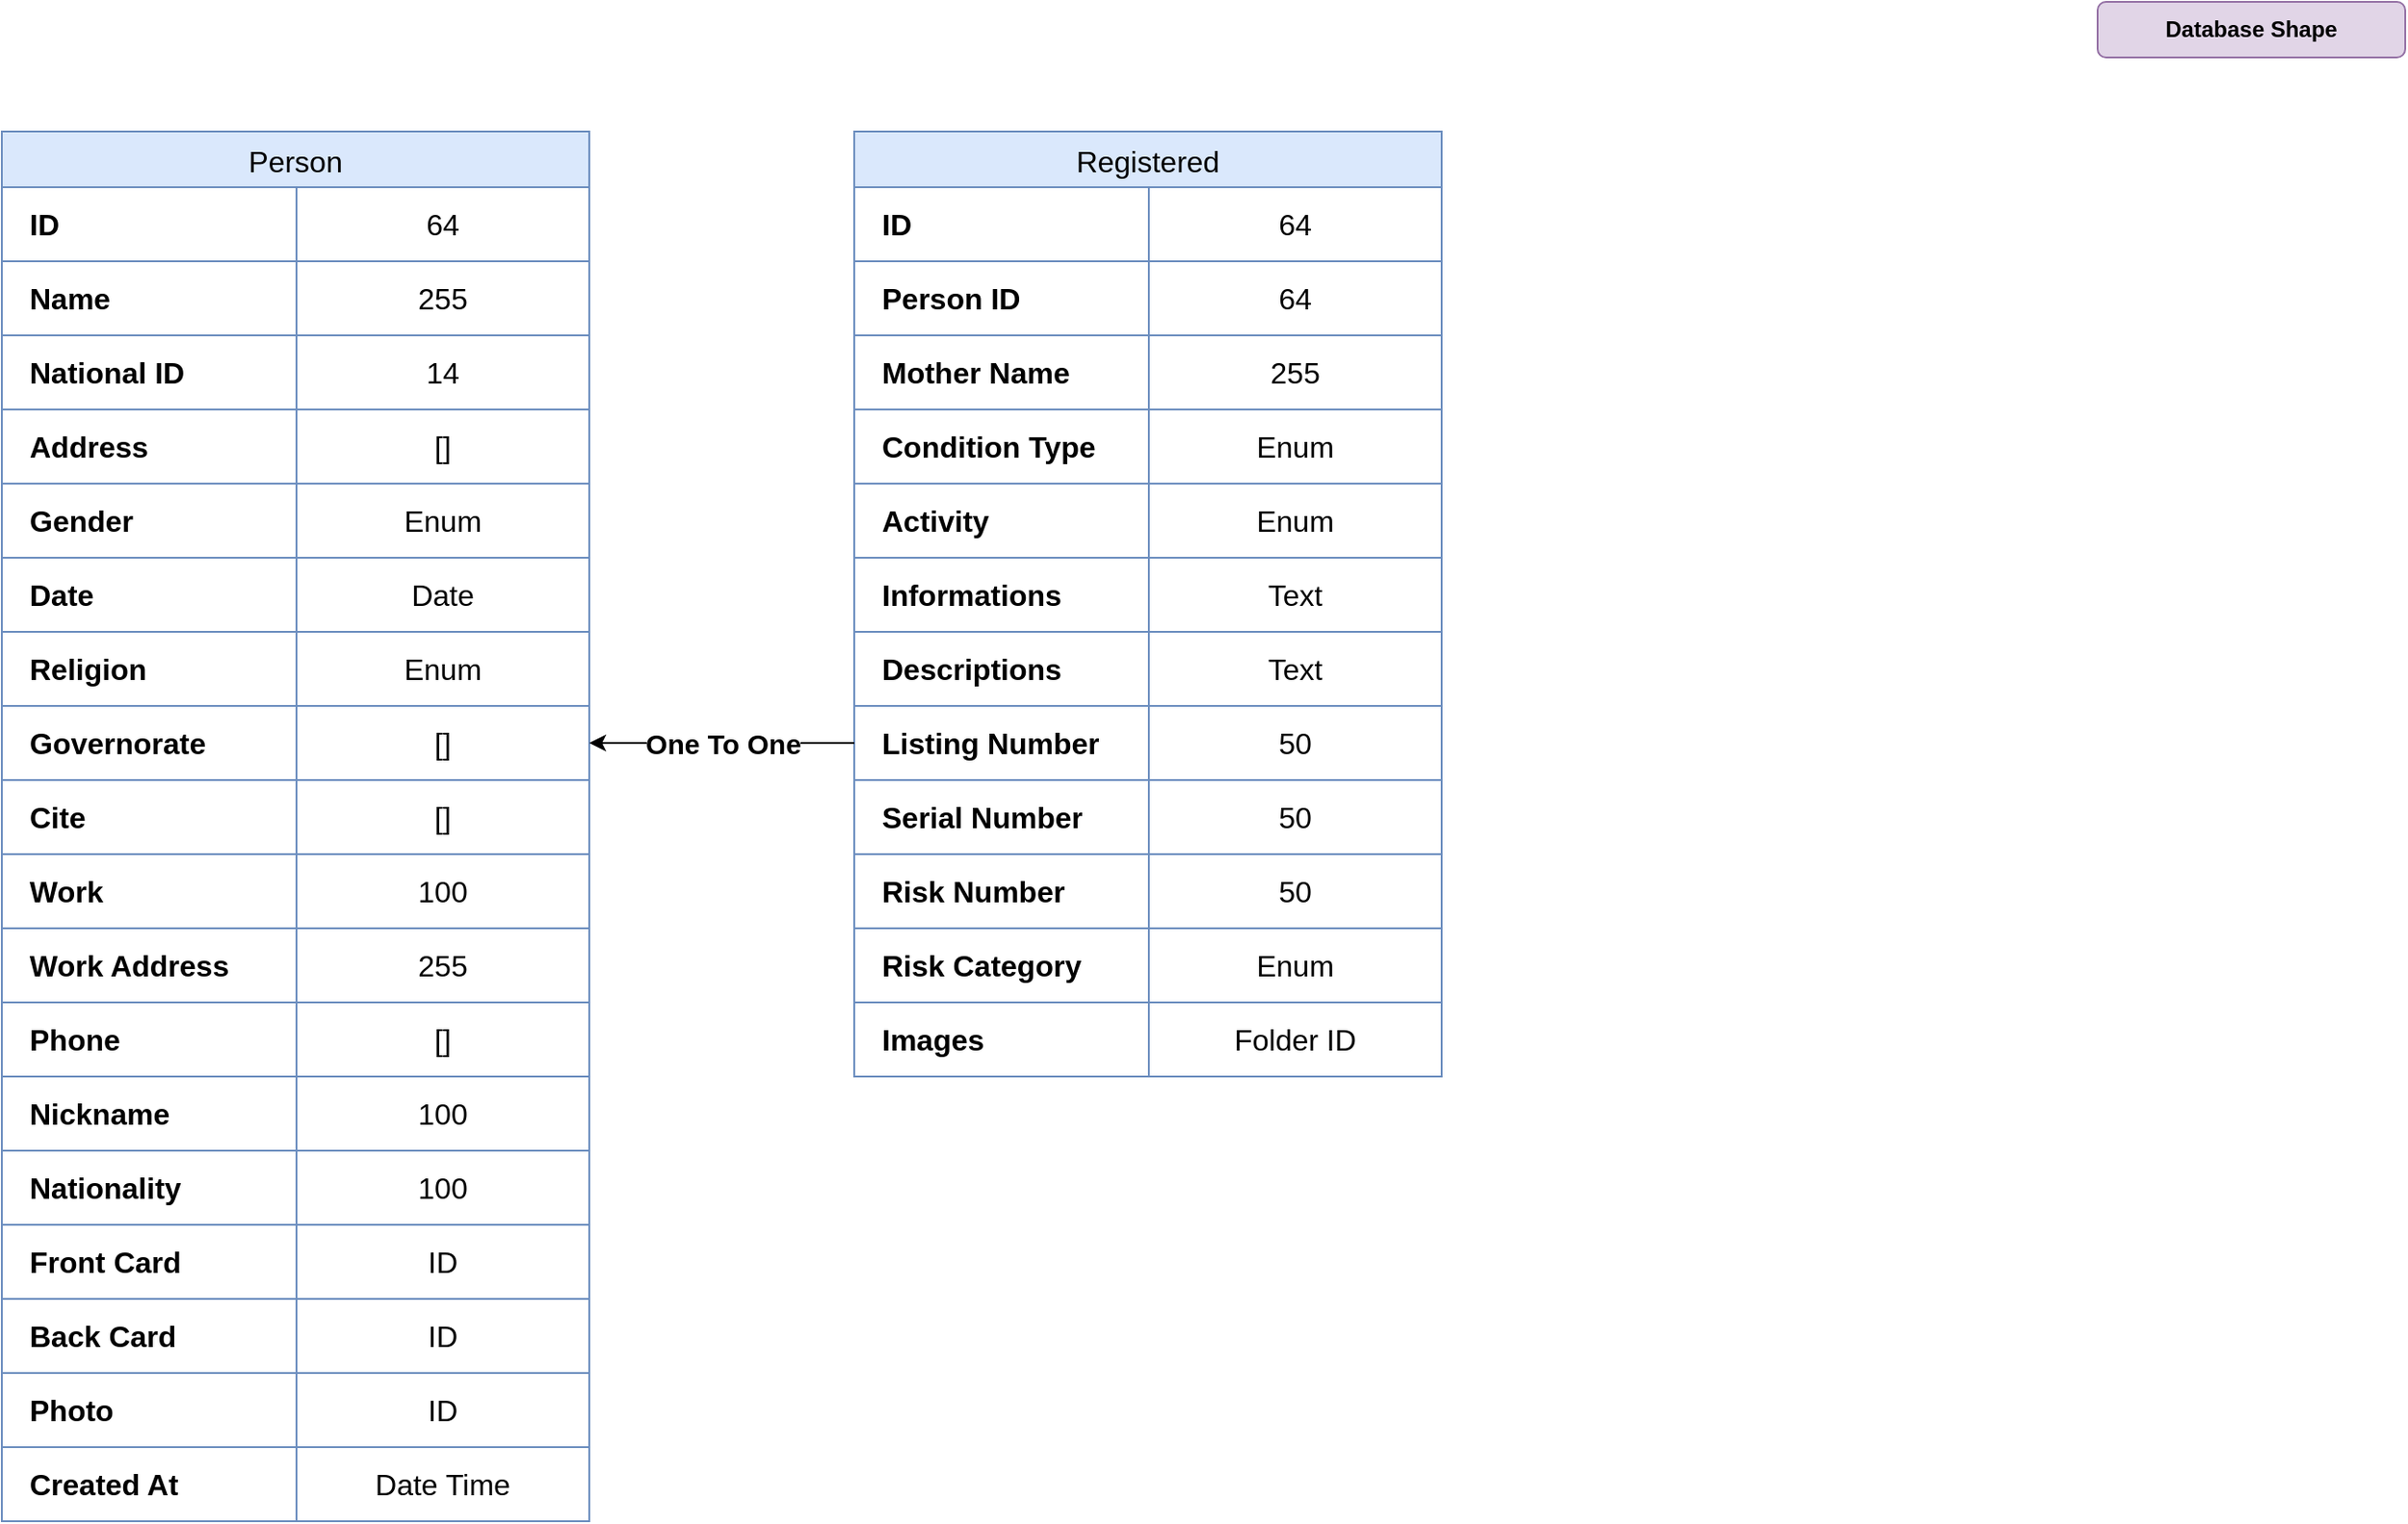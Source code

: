 <mxfile version="26.0.4">
  <diagram name="Page-1" id="yuwX3BlBr9uTxbegYdtH">
    <mxGraphModel dx="3434" dy="1404" grid="1" gridSize="10" guides="1" tooltips="1" connect="1" arrows="1" fold="1" page="1" pageScale="1" pageWidth="827" pageHeight="1169" math="0" shadow="0">
      <root>
        <mxCell id="0" />
        <mxCell id="1" parent="0" />
        <mxCell id="zOw8amXD0q2Xxl5ATmKY-83" value="Database Shape" style="rounded=1;whiteSpace=wrap;html=1;fillColor=#e1d5e7;strokeColor=#9673a6;fontStyle=1" vertex="1" parent="1">
          <mxGeometry x="331" y="10" width="166" height="30" as="geometry" />
        </mxCell>
        <mxCell id="zOw8amXD0q2Xxl5ATmKY-234" value="Person" style="shape=table;startSize=30;container=1;collapsible=0;childLayout=tableLayout;strokeColor=#6c8ebf;fontSize=16;fillColor=#dae8fc;" vertex="1" parent="1">
          <mxGeometry x="-800" y="80" width="317" height="750" as="geometry" />
        </mxCell>
        <mxCell id="zOw8amXD0q2Xxl5ATmKY-235" value="" style="shape=tableRow;horizontal=0;startSize=0;swimlaneHead=0;swimlaneBody=0;strokeColor=inherit;top=0;left=0;bottom=0;right=0;collapsible=0;dropTarget=0;fillColor=none;points=[[0,0.5],[1,0.5]];portConstraint=eastwest;fontSize=16;shadow=0;" vertex="1" parent="zOw8amXD0q2Xxl5ATmKY-234">
          <mxGeometry y="30" width="317" height="40" as="geometry" />
        </mxCell>
        <mxCell id="zOw8amXD0q2Xxl5ATmKY-236" value="&lt;span style=&quot;&quot;&gt;&lt;span&gt;ID&lt;/span&gt;&lt;/span&gt;" style="shape=partialRectangle;html=1;connectable=0;strokeColor=inherit;overflow=hidden;fillColor=none;top=0;left=0;bottom=0;right=0;pointerEvents=1;fontSize=16;shadow=0;fontStyle=1;fontColor=light-dark(#000000,#CCCCFF);align=left;verticalAlign=middle;labelBackgroundColor=none;labelBorderColor=none;textShadow=0;whiteSpace=wrap;spacingTop=0;spacing=2;spacingLeft=13;" vertex="1" parent="zOw8amXD0q2Xxl5ATmKY-235">
          <mxGeometry width="159" height="40" as="geometry">
            <mxRectangle width="159" height="40" as="alternateBounds" />
          </mxGeometry>
        </mxCell>
        <mxCell id="zOw8amXD0q2Xxl5ATmKY-237" value="64" style="shape=partialRectangle;html=1;whiteSpace=wrap;connectable=0;strokeColor=inherit;overflow=hidden;fillColor=none;top=0;left=0;bottom=0;right=0;pointerEvents=1;fontSize=16;shadow=0;" vertex="1" parent="zOw8amXD0q2Xxl5ATmKY-235">
          <mxGeometry x="159" width="158" height="40" as="geometry">
            <mxRectangle width="158" height="40" as="alternateBounds" />
          </mxGeometry>
        </mxCell>
        <mxCell id="zOw8amXD0q2Xxl5ATmKY-239" value="" style="shape=tableRow;horizontal=0;startSize=0;swimlaneHead=0;swimlaneBody=0;strokeColor=inherit;top=0;left=0;bottom=0;right=0;collapsible=0;dropTarget=0;fillColor=none;points=[[0,0.5],[1,0.5]];portConstraint=eastwest;fontSize=16;shadow=0;" vertex="1" parent="zOw8amXD0q2Xxl5ATmKY-234">
          <mxGeometry y="70" width="317" height="40" as="geometry" />
        </mxCell>
        <mxCell id="zOw8amXD0q2Xxl5ATmKY-240" value="Name" style="shape=partialRectangle;html=1;connectable=0;strokeColor=inherit;overflow=hidden;fillColor=none;top=0;left=0;bottom=0;right=0;pointerEvents=1;fontSize=16;shadow=0;fontStyle=1;fontColor=light-dark(#000000,#CCCCFF);align=left;verticalAlign=middle;labelBackgroundColor=none;labelBorderColor=none;textShadow=0;whiteSpace=wrap;spacingTop=0;spacing=2;spacingLeft=13;" vertex="1" parent="zOw8amXD0q2Xxl5ATmKY-239">
          <mxGeometry width="159" height="40" as="geometry">
            <mxRectangle width="159" height="40" as="alternateBounds" />
          </mxGeometry>
        </mxCell>
        <mxCell id="zOw8amXD0q2Xxl5ATmKY-241" value="255" style="shape=partialRectangle;html=1;whiteSpace=wrap;connectable=0;strokeColor=inherit;overflow=hidden;fillColor=none;top=0;left=0;bottom=0;right=0;pointerEvents=1;fontSize=16;shadow=0;" vertex="1" parent="zOw8amXD0q2Xxl5ATmKY-239">
          <mxGeometry x="159" width="158" height="40" as="geometry">
            <mxRectangle width="158" height="40" as="alternateBounds" />
          </mxGeometry>
        </mxCell>
        <mxCell id="zOw8amXD0q2Xxl5ATmKY-243" value="" style="shape=tableRow;horizontal=0;startSize=0;swimlaneHead=0;swimlaneBody=0;strokeColor=inherit;top=0;left=0;bottom=0;right=0;collapsible=0;dropTarget=0;fillColor=none;points=[[0,0.5],[1,0.5]];portConstraint=eastwest;fontSize=16;shadow=0;" vertex="1" parent="zOw8amXD0q2Xxl5ATmKY-234">
          <mxGeometry y="110" width="317" height="40" as="geometry" />
        </mxCell>
        <mxCell id="zOw8amXD0q2Xxl5ATmKY-244" value="&lt;span style=&quot;&quot;&gt;National ID&lt;/span&gt;" style="shape=partialRectangle;html=1;connectable=0;strokeColor=inherit;overflow=hidden;fillColor=none;top=0;left=0;bottom=0;right=0;pointerEvents=1;fontSize=16;shadow=0;fontStyle=1;fontColor=light-dark(#000000,#CCCCFF);align=left;verticalAlign=middle;labelBackgroundColor=none;labelBorderColor=none;textShadow=0;whiteSpace=wrap;spacingTop=0;spacing=2;spacingLeft=13;" vertex="1" parent="zOw8amXD0q2Xxl5ATmKY-243">
          <mxGeometry width="159" height="40" as="geometry">
            <mxRectangle width="159" height="40" as="alternateBounds" />
          </mxGeometry>
        </mxCell>
        <mxCell id="zOw8amXD0q2Xxl5ATmKY-245" value="14" style="shape=partialRectangle;html=1;whiteSpace=wrap;connectable=0;strokeColor=inherit;overflow=hidden;fillColor=none;top=0;left=0;bottom=0;right=0;pointerEvents=1;fontSize=16;shadow=0;" vertex="1" parent="zOw8amXD0q2Xxl5ATmKY-243">
          <mxGeometry x="159" width="158" height="40" as="geometry">
            <mxRectangle width="158" height="40" as="alternateBounds" />
          </mxGeometry>
        </mxCell>
        <mxCell id="zOw8amXD0q2Xxl5ATmKY-251" style="shape=tableRow;horizontal=0;startSize=0;swimlaneHead=0;swimlaneBody=0;strokeColor=inherit;top=0;left=0;bottom=0;right=0;collapsible=0;dropTarget=0;fillColor=none;points=[[0,0.5],[1,0.5]];portConstraint=eastwest;fontSize=16;shadow=0;" vertex="1" parent="zOw8amXD0q2Xxl5ATmKY-234">
          <mxGeometry y="150" width="317" height="40" as="geometry" />
        </mxCell>
        <mxCell id="zOw8amXD0q2Xxl5ATmKY-252" value="Address" style="shape=partialRectangle;html=1;connectable=0;strokeColor=inherit;overflow=hidden;fillColor=none;top=0;left=0;bottom=0;right=0;pointerEvents=1;fontSize=16;shadow=0;fontStyle=1;fontColor=light-dark(#000000,#CCCCFF);align=left;verticalAlign=middle;labelBackgroundColor=none;labelBorderColor=none;textShadow=0;whiteSpace=wrap;spacingTop=0;spacing=2;spacingLeft=13;" vertex="1" parent="zOw8amXD0q2Xxl5ATmKY-251">
          <mxGeometry width="159" height="40" as="geometry">
            <mxRectangle width="159" height="40" as="alternateBounds" />
          </mxGeometry>
        </mxCell>
        <mxCell id="zOw8amXD0q2Xxl5ATmKY-253" value="[]" style="shape=partialRectangle;html=1;whiteSpace=wrap;connectable=0;strokeColor=inherit;overflow=hidden;fillColor=none;top=0;left=0;bottom=0;right=0;pointerEvents=1;fontSize=16;shadow=0;" vertex="1" parent="zOw8amXD0q2Xxl5ATmKY-251">
          <mxGeometry x="159" width="158" height="40" as="geometry">
            <mxRectangle width="158" height="40" as="alternateBounds" />
          </mxGeometry>
        </mxCell>
        <mxCell id="zOw8amXD0q2Xxl5ATmKY-254" style="shape=tableRow;horizontal=0;startSize=0;swimlaneHead=0;swimlaneBody=0;strokeColor=inherit;top=0;left=0;bottom=0;right=0;collapsible=0;dropTarget=0;fillColor=none;points=[[0,0.5],[1,0.5]];portConstraint=eastwest;fontSize=16;shadow=0;" vertex="1" parent="zOw8amXD0q2Xxl5ATmKY-234">
          <mxGeometry y="190" width="317" height="40" as="geometry" />
        </mxCell>
        <mxCell id="zOw8amXD0q2Xxl5ATmKY-255" value="&lt;span style=&quot;&quot;&gt;Gender&lt;/span&gt;" style="shape=partialRectangle;html=1;connectable=0;strokeColor=inherit;overflow=hidden;fillColor=none;top=0;left=0;bottom=0;right=0;pointerEvents=1;fontSize=16;shadow=0;fontStyle=1;fontColor=light-dark(#000000,#CCCCFF);align=left;verticalAlign=middle;labelBackgroundColor=none;labelBorderColor=none;textShadow=0;whiteSpace=wrap;spacingTop=0;spacing=2;spacingLeft=13;" vertex="1" parent="zOw8amXD0q2Xxl5ATmKY-254">
          <mxGeometry width="159" height="40" as="geometry">
            <mxRectangle width="159" height="40" as="alternateBounds" />
          </mxGeometry>
        </mxCell>
        <mxCell id="zOw8amXD0q2Xxl5ATmKY-256" value="Enum" style="shape=partialRectangle;html=1;whiteSpace=wrap;connectable=0;strokeColor=inherit;overflow=hidden;fillColor=none;top=0;left=0;bottom=0;right=0;pointerEvents=1;fontSize=16;shadow=0;" vertex="1" parent="zOw8amXD0q2Xxl5ATmKY-254">
          <mxGeometry x="159" width="158" height="40" as="geometry">
            <mxRectangle width="158" height="40" as="alternateBounds" />
          </mxGeometry>
        </mxCell>
        <mxCell id="zOw8amXD0q2Xxl5ATmKY-257" style="shape=tableRow;horizontal=0;startSize=0;swimlaneHead=0;swimlaneBody=0;strokeColor=inherit;top=0;left=0;bottom=0;right=0;collapsible=0;dropTarget=0;fillColor=none;points=[[0,0.5],[1,0.5]];portConstraint=eastwest;fontSize=16;shadow=0;" vertex="1" parent="zOw8amXD0q2Xxl5ATmKY-234">
          <mxGeometry y="230" width="317" height="40" as="geometry" />
        </mxCell>
        <mxCell id="zOw8amXD0q2Xxl5ATmKY-258" value="Date" style="shape=partialRectangle;html=1;connectable=0;strokeColor=inherit;overflow=hidden;fillColor=none;top=0;left=0;bottom=0;right=0;pointerEvents=1;fontSize=16;shadow=0;fontStyle=1;fontColor=light-dark(#000000,#CCCCFF);align=left;verticalAlign=middle;labelBackgroundColor=none;labelBorderColor=none;textShadow=0;whiteSpace=wrap;spacingTop=0;spacing=2;spacingLeft=13;" vertex="1" parent="zOw8amXD0q2Xxl5ATmKY-257">
          <mxGeometry width="159" height="40" as="geometry">
            <mxRectangle width="159" height="40" as="alternateBounds" />
          </mxGeometry>
        </mxCell>
        <mxCell id="zOw8amXD0q2Xxl5ATmKY-259" value="Date" style="shape=partialRectangle;html=1;whiteSpace=wrap;connectable=0;strokeColor=inherit;overflow=hidden;fillColor=none;top=0;left=0;bottom=0;right=0;pointerEvents=1;fontSize=16;shadow=0;" vertex="1" parent="zOw8amXD0q2Xxl5ATmKY-257">
          <mxGeometry x="159" width="158" height="40" as="geometry">
            <mxRectangle width="158" height="40" as="alternateBounds" />
          </mxGeometry>
        </mxCell>
        <mxCell id="zOw8amXD0q2Xxl5ATmKY-263" style="shape=tableRow;horizontal=0;startSize=0;swimlaneHead=0;swimlaneBody=0;strokeColor=inherit;top=0;left=0;bottom=0;right=0;collapsible=0;dropTarget=0;fillColor=none;points=[[0,0.5],[1,0.5]];portConstraint=eastwest;fontSize=16;shadow=0;" vertex="1" parent="zOw8amXD0q2Xxl5ATmKY-234">
          <mxGeometry y="270" width="317" height="40" as="geometry" />
        </mxCell>
        <mxCell id="zOw8amXD0q2Xxl5ATmKY-264" value="Religion" style="shape=partialRectangle;html=1;connectable=0;strokeColor=inherit;overflow=hidden;fillColor=none;top=0;left=0;bottom=0;right=0;pointerEvents=1;fontSize=16;shadow=0;fontStyle=1;fontColor=light-dark(#000000,#CCCCFF);align=left;verticalAlign=middle;labelBackgroundColor=none;labelBorderColor=none;textShadow=0;whiteSpace=wrap;spacingTop=0;spacing=2;spacingLeft=13;" vertex="1" parent="zOw8amXD0q2Xxl5ATmKY-263">
          <mxGeometry width="159" height="40" as="geometry">
            <mxRectangle width="159" height="40" as="alternateBounds" />
          </mxGeometry>
        </mxCell>
        <mxCell id="zOw8amXD0q2Xxl5ATmKY-265" value="Enum" style="shape=partialRectangle;html=1;whiteSpace=wrap;connectable=0;strokeColor=inherit;overflow=hidden;fillColor=none;top=0;left=0;bottom=0;right=0;pointerEvents=1;fontSize=16;shadow=0;" vertex="1" parent="zOw8amXD0q2Xxl5ATmKY-263">
          <mxGeometry x="159" width="158" height="40" as="geometry">
            <mxRectangle width="158" height="40" as="alternateBounds" />
          </mxGeometry>
        </mxCell>
        <mxCell id="zOw8amXD0q2Xxl5ATmKY-266" style="shape=tableRow;horizontal=0;startSize=0;swimlaneHead=0;swimlaneBody=0;strokeColor=inherit;top=0;left=0;bottom=0;right=0;collapsible=0;dropTarget=0;fillColor=none;points=[[0,0.5],[1,0.5]];portConstraint=eastwest;fontSize=16;shadow=0;" vertex="1" parent="zOw8amXD0q2Xxl5ATmKY-234">
          <mxGeometry y="310" width="317" height="40" as="geometry" />
        </mxCell>
        <mxCell id="zOw8amXD0q2Xxl5ATmKY-267" value="Governorate" style="shape=partialRectangle;html=1;connectable=0;strokeColor=inherit;overflow=hidden;fillColor=none;top=0;left=0;bottom=0;right=0;pointerEvents=1;fontSize=16;shadow=0;fontStyle=1;fontColor=light-dark(#000000,#CCCCFF);align=left;verticalAlign=middle;labelBackgroundColor=none;labelBorderColor=none;textShadow=0;whiteSpace=wrap;spacingTop=0;spacing=2;spacingLeft=13;" vertex="1" parent="zOw8amXD0q2Xxl5ATmKY-266">
          <mxGeometry width="159" height="40" as="geometry">
            <mxRectangle width="159" height="40" as="alternateBounds" />
          </mxGeometry>
        </mxCell>
        <mxCell id="zOw8amXD0q2Xxl5ATmKY-268" value="[]" style="shape=partialRectangle;html=1;whiteSpace=wrap;connectable=0;strokeColor=inherit;overflow=hidden;fillColor=none;top=0;left=0;bottom=0;right=0;pointerEvents=1;fontSize=16;shadow=0;" vertex="1" parent="zOw8amXD0q2Xxl5ATmKY-266">
          <mxGeometry x="159" width="158" height="40" as="geometry">
            <mxRectangle width="158" height="40" as="alternateBounds" />
          </mxGeometry>
        </mxCell>
        <mxCell id="zOw8amXD0q2Xxl5ATmKY-269" style="shape=tableRow;horizontal=0;startSize=0;swimlaneHead=0;swimlaneBody=0;strokeColor=inherit;top=0;left=0;bottom=0;right=0;collapsible=0;dropTarget=0;fillColor=none;points=[[0,0.5],[1,0.5]];portConstraint=eastwest;fontSize=16;shadow=0;" vertex="1" parent="zOw8amXD0q2Xxl5ATmKY-234">
          <mxGeometry y="350" width="317" height="40" as="geometry" />
        </mxCell>
        <mxCell id="zOw8amXD0q2Xxl5ATmKY-270" value="Cite" style="shape=partialRectangle;html=1;connectable=0;strokeColor=inherit;overflow=hidden;fillColor=none;top=0;left=0;bottom=0;right=0;pointerEvents=1;fontSize=16;shadow=0;fontStyle=1;fontColor=light-dark(#000000,#CCCCFF);align=left;verticalAlign=middle;labelBackgroundColor=none;labelBorderColor=none;textShadow=0;whiteSpace=wrap;spacingTop=0;spacing=2;spacingLeft=13;" vertex="1" parent="zOw8amXD0q2Xxl5ATmKY-269">
          <mxGeometry width="159" height="40" as="geometry">
            <mxRectangle width="159" height="40" as="alternateBounds" />
          </mxGeometry>
        </mxCell>
        <mxCell id="zOw8amXD0q2Xxl5ATmKY-271" value="[]" style="shape=partialRectangle;html=1;whiteSpace=wrap;connectable=0;strokeColor=inherit;overflow=hidden;fillColor=none;top=0;left=0;bottom=0;right=0;pointerEvents=1;fontSize=16;shadow=0;" vertex="1" parent="zOw8amXD0q2Xxl5ATmKY-269">
          <mxGeometry x="159" width="158" height="40" as="geometry">
            <mxRectangle width="158" height="40" as="alternateBounds" />
          </mxGeometry>
        </mxCell>
        <mxCell id="zOw8amXD0q2Xxl5ATmKY-272" style="shape=tableRow;horizontal=0;startSize=0;swimlaneHead=0;swimlaneBody=0;strokeColor=inherit;top=0;left=0;bottom=0;right=0;collapsible=0;dropTarget=0;fillColor=none;points=[[0,0.5],[1,0.5]];portConstraint=eastwest;fontSize=16;shadow=0;" vertex="1" parent="zOw8amXD0q2Xxl5ATmKY-234">
          <mxGeometry y="390" width="317" height="40" as="geometry" />
        </mxCell>
        <mxCell id="zOw8amXD0q2Xxl5ATmKY-273" value="Work" style="shape=partialRectangle;html=1;connectable=0;strokeColor=inherit;overflow=hidden;fillColor=none;top=0;left=0;bottom=0;right=0;pointerEvents=1;fontSize=16;shadow=0;fontStyle=1;fontColor=light-dark(#000000,#CCCCFF);align=left;verticalAlign=middle;labelBackgroundColor=none;labelBorderColor=none;textShadow=0;whiteSpace=wrap;spacingTop=0;spacing=2;spacingLeft=13;" vertex="1" parent="zOw8amXD0q2Xxl5ATmKY-272">
          <mxGeometry width="159" height="40" as="geometry">
            <mxRectangle width="159" height="40" as="alternateBounds" />
          </mxGeometry>
        </mxCell>
        <mxCell id="zOw8amXD0q2Xxl5ATmKY-274" value="100" style="shape=partialRectangle;html=1;whiteSpace=wrap;connectable=0;strokeColor=inherit;overflow=hidden;fillColor=none;top=0;left=0;bottom=0;right=0;pointerEvents=1;fontSize=16;shadow=0;" vertex="1" parent="zOw8amXD0q2Xxl5ATmKY-272">
          <mxGeometry x="159" width="158" height="40" as="geometry">
            <mxRectangle width="158" height="40" as="alternateBounds" />
          </mxGeometry>
        </mxCell>
        <mxCell id="zOw8amXD0q2Xxl5ATmKY-275" style="shape=tableRow;horizontal=0;startSize=0;swimlaneHead=0;swimlaneBody=0;strokeColor=inherit;top=0;left=0;bottom=0;right=0;collapsible=0;dropTarget=0;fillColor=none;points=[[0,0.5],[1,0.5]];portConstraint=eastwest;fontSize=16;shadow=0;" vertex="1" parent="zOw8amXD0q2Xxl5ATmKY-234">
          <mxGeometry y="430" width="317" height="40" as="geometry" />
        </mxCell>
        <mxCell id="zOw8amXD0q2Xxl5ATmKY-276" value="Work Address" style="shape=partialRectangle;html=1;connectable=0;strokeColor=inherit;overflow=hidden;fillColor=none;top=0;left=0;bottom=0;right=0;pointerEvents=1;fontSize=16;shadow=0;fontStyle=1;fontColor=light-dark(#000000,#CCCCFF);align=left;verticalAlign=middle;labelBackgroundColor=none;labelBorderColor=none;textShadow=0;whiteSpace=wrap;spacingTop=0;spacing=2;spacingLeft=13;" vertex="1" parent="zOw8amXD0q2Xxl5ATmKY-275">
          <mxGeometry width="159" height="40" as="geometry">
            <mxRectangle width="159" height="40" as="alternateBounds" />
          </mxGeometry>
        </mxCell>
        <mxCell id="zOw8amXD0q2Xxl5ATmKY-277" value="255" style="shape=partialRectangle;html=1;whiteSpace=wrap;connectable=0;strokeColor=inherit;overflow=hidden;fillColor=none;top=0;left=0;bottom=0;right=0;pointerEvents=1;fontSize=16;shadow=0;" vertex="1" parent="zOw8amXD0q2Xxl5ATmKY-275">
          <mxGeometry x="159" width="158" height="40" as="geometry">
            <mxRectangle width="158" height="40" as="alternateBounds" />
          </mxGeometry>
        </mxCell>
        <mxCell id="zOw8amXD0q2Xxl5ATmKY-278" style="shape=tableRow;horizontal=0;startSize=0;swimlaneHead=0;swimlaneBody=0;strokeColor=inherit;top=0;left=0;bottom=0;right=0;collapsible=0;dropTarget=0;fillColor=none;points=[[0,0.5],[1,0.5]];portConstraint=eastwest;fontSize=16;shadow=0;" vertex="1" parent="zOw8amXD0q2Xxl5ATmKY-234">
          <mxGeometry y="470" width="317" height="40" as="geometry" />
        </mxCell>
        <mxCell id="zOw8amXD0q2Xxl5ATmKY-279" value="Phone" style="shape=partialRectangle;html=1;connectable=0;strokeColor=inherit;overflow=hidden;fillColor=none;top=0;left=0;bottom=0;right=0;pointerEvents=1;fontSize=16;shadow=0;fontStyle=1;fontColor=light-dark(#000000,#CCCCFF);align=left;verticalAlign=middle;labelBackgroundColor=none;labelBorderColor=none;textShadow=0;whiteSpace=wrap;spacingTop=0;spacing=2;spacingLeft=13;" vertex="1" parent="zOw8amXD0q2Xxl5ATmKY-278">
          <mxGeometry width="159" height="40" as="geometry">
            <mxRectangle width="159" height="40" as="alternateBounds" />
          </mxGeometry>
        </mxCell>
        <mxCell id="zOw8amXD0q2Xxl5ATmKY-280" value="[]" style="shape=partialRectangle;html=1;whiteSpace=wrap;connectable=0;strokeColor=inherit;overflow=hidden;fillColor=none;top=0;left=0;bottom=0;right=0;pointerEvents=1;fontSize=16;shadow=0;" vertex="1" parent="zOw8amXD0q2Xxl5ATmKY-278">
          <mxGeometry x="159" width="158" height="40" as="geometry">
            <mxRectangle width="158" height="40" as="alternateBounds" />
          </mxGeometry>
        </mxCell>
        <mxCell id="zOw8amXD0q2Xxl5ATmKY-281" style="shape=tableRow;horizontal=0;startSize=0;swimlaneHead=0;swimlaneBody=0;strokeColor=inherit;top=0;left=0;bottom=0;right=0;collapsible=0;dropTarget=0;fillColor=none;points=[[0,0.5],[1,0.5]];portConstraint=eastwest;fontSize=16;shadow=0;" vertex="1" parent="zOw8amXD0q2Xxl5ATmKY-234">
          <mxGeometry y="510" width="317" height="40" as="geometry" />
        </mxCell>
        <mxCell id="zOw8amXD0q2Xxl5ATmKY-282" value="Nickname" style="shape=partialRectangle;html=1;connectable=0;strokeColor=inherit;overflow=hidden;fillColor=none;top=0;left=0;bottom=0;right=0;pointerEvents=1;fontSize=16;shadow=0;fontStyle=1;fontColor=light-dark(#000000,#CCCCFF);align=left;verticalAlign=middle;labelBackgroundColor=none;labelBorderColor=none;textShadow=0;whiteSpace=wrap;spacingTop=0;spacing=2;spacingLeft=13;" vertex="1" parent="zOw8amXD0q2Xxl5ATmKY-281">
          <mxGeometry width="159" height="40" as="geometry">
            <mxRectangle width="159" height="40" as="alternateBounds" />
          </mxGeometry>
        </mxCell>
        <mxCell id="zOw8amXD0q2Xxl5ATmKY-283" value="100" style="shape=partialRectangle;html=1;whiteSpace=wrap;connectable=0;strokeColor=inherit;overflow=hidden;fillColor=none;top=0;left=0;bottom=0;right=0;pointerEvents=1;fontSize=16;shadow=0;" vertex="1" parent="zOw8amXD0q2Xxl5ATmKY-281">
          <mxGeometry x="159" width="158" height="40" as="geometry">
            <mxRectangle width="158" height="40" as="alternateBounds" />
          </mxGeometry>
        </mxCell>
        <mxCell id="zOw8amXD0q2Xxl5ATmKY-284" style="shape=tableRow;horizontal=0;startSize=0;swimlaneHead=0;swimlaneBody=0;strokeColor=inherit;top=0;left=0;bottom=0;right=0;collapsible=0;dropTarget=0;fillColor=none;points=[[0,0.5],[1,0.5]];portConstraint=eastwest;fontSize=16;shadow=0;" vertex="1" parent="zOw8amXD0q2Xxl5ATmKY-234">
          <mxGeometry y="550" width="317" height="40" as="geometry" />
        </mxCell>
        <mxCell id="zOw8amXD0q2Xxl5ATmKY-285" value="Nationality" style="shape=partialRectangle;html=1;connectable=0;strokeColor=inherit;overflow=hidden;fillColor=none;top=0;left=0;bottom=0;right=0;pointerEvents=1;fontSize=16;shadow=0;fontStyle=1;fontColor=light-dark(#000000,#CCCCFF);align=left;verticalAlign=middle;labelBackgroundColor=none;labelBorderColor=none;textShadow=0;whiteSpace=wrap;spacingTop=0;spacing=2;spacingLeft=13;" vertex="1" parent="zOw8amXD0q2Xxl5ATmKY-284">
          <mxGeometry width="159" height="40" as="geometry">
            <mxRectangle width="159" height="40" as="alternateBounds" />
          </mxGeometry>
        </mxCell>
        <mxCell id="zOw8amXD0q2Xxl5ATmKY-286" value="100" style="shape=partialRectangle;html=1;whiteSpace=wrap;connectable=0;strokeColor=inherit;overflow=hidden;fillColor=none;top=0;left=0;bottom=0;right=0;pointerEvents=1;fontSize=16;shadow=0;" vertex="1" parent="zOw8amXD0q2Xxl5ATmKY-284">
          <mxGeometry x="159" width="158" height="40" as="geometry">
            <mxRectangle width="158" height="40" as="alternateBounds" />
          </mxGeometry>
        </mxCell>
        <mxCell id="zOw8amXD0q2Xxl5ATmKY-287" style="shape=tableRow;horizontal=0;startSize=0;swimlaneHead=0;swimlaneBody=0;strokeColor=inherit;top=0;left=0;bottom=0;right=0;collapsible=0;dropTarget=0;fillColor=none;points=[[0,0.5],[1,0.5]];portConstraint=eastwest;fontSize=16;shadow=0;" vertex="1" parent="zOw8amXD0q2Xxl5ATmKY-234">
          <mxGeometry y="590" width="317" height="40" as="geometry" />
        </mxCell>
        <mxCell id="zOw8amXD0q2Xxl5ATmKY-288" value="Front Card" style="shape=partialRectangle;html=1;connectable=0;strokeColor=inherit;overflow=hidden;fillColor=none;top=0;left=0;bottom=0;right=0;pointerEvents=1;fontSize=16;shadow=0;fontStyle=1;fontColor=light-dark(#000000,#CCCCFF);align=left;verticalAlign=middle;labelBackgroundColor=none;labelBorderColor=none;textShadow=0;whiteSpace=wrap;spacingTop=0;spacing=2;spacingLeft=13;" vertex="1" parent="zOw8amXD0q2Xxl5ATmKY-287">
          <mxGeometry width="159" height="40" as="geometry">
            <mxRectangle width="159" height="40" as="alternateBounds" />
          </mxGeometry>
        </mxCell>
        <mxCell id="zOw8amXD0q2Xxl5ATmKY-289" value="ID" style="shape=partialRectangle;html=1;whiteSpace=wrap;connectable=0;strokeColor=inherit;overflow=hidden;fillColor=none;top=0;left=0;bottom=0;right=0;pointerEvents=1;fontSize=16;shadow=0;" vertex="1" parent="zOw8amXD0q2Xxl5ATmKY-287">
          <mxGeometry x="159" width="158" height="40" as="geometry">
            <mxRectangle width="158" height="40" as="alternateBounds" />
          </mxGeometry>
        </mxCell>
        <mxCell id="zOw8amXD0q2Xxl5ATmKY-290" style="shape=tableRow;horizontal=0;startSize=0;swimlaneHead=0;swimlaneBody=0;strokeColor=inherit;top=0;left=0;bottom=0;right=0;collapsible=0;dropTarget=0;fillColor=none;points=[[0,0.5],[1,0.5]];portConstraint=eastwest;fontSize=16;shadow=0;" vertex="1" parent="zOw8amXD0q2Xxl5ATmKY-234">
          <mxGeometry y="630" width="317" height="40" as="geometry" />
        </mxCell>
        <mxCell id="zOw8amXD0q2Xxl5ATmKY-291" value="Back Card" style="shape=partialRectangle;html=1;connectable=0;strokeColor=inherit;overflow=hidden;fillColor=none;top=0;left=0;bottom=0;right=0;pointerEvents=1;fontSize=16;shadow=0;fontStyle=1;fontColor=light-dark(#000000,#CCCCFF);align=left;verticalAlign=middle;labelBackgroundColor=none;labelBorderColor=none;textShadow=0;whiteSpace=wrap;spacingTop=0;spacing=2;spacingLeft=13;" vertex="1" parent="zOw8amXD0q2Xxl5ATmKY-290">
          <mxGeometry width="159" height="40" as="geometry">
            <mxRectangle width="159" height="40" as="alternateBounds" />
          </mxGeometry>
        </mxCell>
        <mxCell id="zOw8amXD0q2Xxl5ATmKY-292" value="ID" style="shape=partialRectangle;html=1;whiteSpace=wrap;connectable=0;strokeColor=inherit;overflow=hidden;fillColor=none;top=0;left=0;bottom=0;right=0;pointerEvents=1;fontSize=16;shadow=0;" vertex="1" parent="zOw8amXD0q2Xxl5ATmKY-290">
          <mxGeometry x="159" width="158" height="40" as="geometry">
            <mxRectangle width="158" height="40" as="alternateBounds" />
          </mxGeometry>
        </mxCell>
        <mxCell id="zOw8amXD0q2Xxl5ATmKY-293" style="shape=tableRow;horizontal=0;startSize=0;swimlaneHead=0;swimlaneBody=0;strokeColor=inherit;top=0;left=0;bottom=0;right=0;collapsible=0;dropTarget=0;fillColor=none;points=[[0,0.5],[1,0.5]];portConstraint=eastwest;fontSize=16;shadow=0;" vertex="1" parent="zOw8amXD0q2Xxl5ATmKY-234">
          <mxGeometry y="670" width="317" height="40" as="geometry" />
        </mxCell>
        <mxCell id="zOw8amXD0q2Xxl5ATmKY-294" value="Photo" style="shape=partialRectangle;html=1;connectable=0;strokeColor=inherit;overflow=hidden;fillColor=none;top=0;left=0;bottom=0;right=0;pointerEvents=1;fontSize=16;shadow=0;fontStyle=1;fontColor=light-dark(#000000,#CCCCFF);align=left;verticalAlign=middle;labelBackgroundColor=none;labelBorderColor=none;textShadow=0;whiteSpace=wrap;spacingTop=0;spacing=2;spacingLeft=13;" vertex="1" parent="zOw8amXD0q2Xxl5ATmKY-293">
          <mxGeometry width="159" height="40" as="geometry">
            <mxRectangle width="159" height="40" as="alternateBounds" />
          </mxGeometry>
        </mxCell>
        <mxCell id="zOw8amXD0q2Xxl5ATmKY-295" value="ID" style="shape=partialRectangle;html=1;whiteSpace=wrap;connectable=0;strokeColor=inherit;overflow=hidden;fillColor=none;top=0;left=0;bottom=0;right=0;pointerEvents=1;fontSize=16;shadow=0;" vertex="1" parent="zOw8amXD0q2Xxl5ATmKY-293">
          <mxGeometry x="159" width="158" height="40" as="geometry">
            <mxRectangle width="158" height="40" as="alternateBounds" />
          </mxGeometry>
        </mxCell>
        <mxCell id="zOw8amXD0q2Xxl5ATmKY-296" style="shape=tableRow;horizontal=0;startSize=0;swimlaneHead=0;swimlaneBody=0;strokeColor=inherit;top=0;left=0;bottom=0;right=0;collapsible=0;dropTarget=0;fillColor=none;points=[[0,0.5],[1,0.5]];portConstraint=eastwest;fontSize=16;shadow=0;" vertex="1" parent="zOw8amXD0q2Xxl5ATmKY-234">
          <mxGeometry y="710" width="317" height="40" as="geometry" />
        </mxCell>
        <mxCell id="zOw8amXD0q2Xxl5ATmKY-297" value="Created At" style="shape=partialRectangle;html=1;connectable=0;strokeColor=inherit;overflow=hidden;fillColor=none;top=0;left=0;bottom=0;right=0;pointerEvents=1;fontSize=16;shadow=0;fontStyle=1;fontColor=light-dark(#000000,#CCCCFF);align=left;verticalAlign=middle;labelBackgroundColor=none;labelBorderColor=none;textShadow=0;whiteSpace=wrap;spacingTop=0;spacing=2;spacingLeft=13;" vertex="1" parent="zOw8amXD0q2Xxl5ATmKY-296">
          <mxGeometry width="159" height="40" as="geometry">
            <mxRectangle width="159" height="40" as="alternateBounds" />
          </mxGeometry>
        </mxCell>
        <mxCell id="zOw8amXD0q2Xxl5ATmKY-298" value="Date Time" style="shape=partialRectangle;html=1;whiteSpace=wrap;connectable=0;strokeColor=inherit;overflow=hidden;fillColor=none;top=0;left=0;bottom=0;right=0;pointerEvents=1;fontSize=16;shadow=0;" vertex="1" parent="zOw8amXD0q2Xxl5ATmKY-296">
          <mxGeometry x="159" width="158" height="40" as="geometry">
            <mxRectangle width="158" height="40" as="alternateBounds" />
          </mxGeometry>
        </mxCell>
        <mxCell id="zOw8amXD0q2Xxl5ATmKY-299" value="Registered" style="shape=table;startSize=30;container=1;collapsible=0;childLayout=tableLayout;strokeColor=#6c8ebf;fontSize=16;fillColor=#dae8fc;" vertex="1" parent="1">
          <mxGeometry x="-340" y="80" width="317" height="510" as="geometry" />
        </mxCell>
        <mxCell id="zOw8amXD0q2Xxl5ATmKY-300" value="" style="shape=tableRow;horizontal=0;startSize=0;swimlaneHead=0;swimlaneBody=0;strokeColor=inherit;top=0;left=0;bottom=0;right=0;collapsible=0;dropTarget=0;fillColor=none;points=[[0,0.5],[1,0.5]];portConstraint=eastwest;fontSize=16;shadow=0;" vertex="1" parent="zOw8amXD0q2Xxl5ATmKY-299">
          <mxGeometry y="30" width="317" height="40" as="geometry" />
        </mxCell>
        <mxCell id="zOw8amXD0q2Xxl5ATmKY-301" value="&lt;span style=&quot;&quot;&gt;&lt;span&gt;ID&lt;/span&gt;&lt;/span&gt;" style="shape=partialRectangle;html=1;connectable=0;strokeColor=inherit;overflow=hidden;fillColor=none;top=0;left=0;bottom=0;right=0;pointerEvents=1;fontSize=16;shadow=0;fontStyle=1;fontColor=light-dark(#000000,#CCCCFF);align=left;verticalAlign=middle;labelBackgroundColor=none;labelBorderColor=none;textShadow=0;whiteSpace=wrap;spacingTop=0;spacing=2;spacingLeft=13;" vertex="1" parent="zOw8amXD0q2Xxl5ATmKY-300">
          <mxGeometry width="159" height="40" as="geometry">
            <mxRectangle width="159" height="40" as="alternateBounds" />
          </mxGeometry>
        </mxCell>
        <mxCell id="zOw8amXD0q2Xxl5ATmKY-302" value="64" style="shape=partialRectangle;html=1;whiteSpace=wrap;connectable=0;strokeColor=inherit;overflow=hidden;fillColor=none;top=0;left=0;bottom=0;right=0;pointerEvents=1;fontSize=16;shadow=0;" vertex="1" parent="zOw8amXD0q2Xxl5ATmKY-300">
          <mxGeometry x="159" width="158" height="40" as="geometry">
            <mxRectangle width="158" height="40" as="alternateBounds" />
          </mxGeometry>
        </mxCell>
        <mxCell id="zOw8amXD0q2Xxl5ATmKY-303" value="" style="shape=tableRow;horizontal=0;startSize=0;swimlaneHead=0;swimlaneBody=0;strokeColor=inherit;top=0;left=0;bottom=0;right=0;collapsible=0;dropTarget=0;fillColor=none;points=[[0,0.5],[1,0.5]];portConstraint=eastwest;fontSize=16;shadow=0;" vertex="1" parent="zOw8amXD0q2Xxl5ATmKY-299">
          <mxGeometry y="70" width="317" height="40" as="geometry" />
        </mxCell>
        <mxCell id="zOw8amXD0q2Xxl5ATmKY-304" value="Person ID" style="shape=partialRectangle;html=1;connectable=0;strokeColor=inherit;overflow=hidden;fillColor=none;top=0;left=0;bottom=0;right=0;pointerEvents=1;fontSize=16;shadow=0;fontStyle=1;fontColor=light-dark(#000000,#CCCCFF);align=left;verticalAlign=middle;labelBackgroundColor=none;labelBorderColor=none;textShadow=0;whiteSpace=wrap;spacingTop=0;spacing=2;spacingLeft=13;" vertex="1" parent="zOw8amXD0q2Xxl5ATmKY-303">
          <mxGeometry width="159" height="40" as="geometry">
            <mxRectangle width="159" height="40" as="alternateBounds" />
          </mxGeometry>
        </mxCell>
        <mxCell id="zOw8amXD0q2Xxl5ATmKY-305" value="64" style="shape=partialRectangle;html=1;whiteSpace=wrap;connectable=0;strokeColor=inherit;overflow=hidden;fillColor=none;top=0;left=0;bottom=0;right=0;pointerEvents=1;fontSize=16;shadow=0;" vertex="1" parent="zOw8amXD0q2Xxl5ATmKY-303">
          <mxGeometry x="159" width="158" height="40" as="geometry">
            <mxRectangle width="158" height="40" as="alternateBounds" />
          </mxGeometry>
        </mxCell>
        <mxCell id="zOw8amXD0q2Xxl5ATmKY-306" value="" style="shape=tableRow;horizontal=0;startSize=0;swimlaneHead=0;swimlaneBody=0;strokeColor=inherit;top=0;left=0;bottom=0;right=0;collapsible=0;dropTarget=0;fillColor=none;points=[[0,0.5],[1,0.5]];portConstraint=eastwest;fontSize=16;shadow=0;" vertex="1" parent="zOw8amXD0q2Xxl5ATmKY-299">
          <mxGeometry y="110" width="317" height="40" as="geometry" />
        </mxCell>
        <mxCell id="zOw8amXD0q2Xxl5ATmKY-307" value="Mother Name" style="shape=partialRectangle;html=1;connectable=0;strokeColor=inherit;overflow=hidden;fillColor=none;top=0;left=0;bottom=0;right=0;pointerEvents=1;fontSize=16;shadow=0;fontStyle=1;fontColor=light-dark(#000000,#CCCCFF);align=left;verticalAlign=middle;labelBackgroundColor=none;labelBorderColor=none;textShadow=0;whiteSpace=wrap;spacingTop=0;spacing=2;spacingLeft=13;" vertex="1" parent="zOw8amXD0q2Xxl5ATmKY-306">
          <mxGeometry width="159" height="40" as="geometry">
            <mxRectangle width="159" height="40" as="alternateBounds" />
          </mxGeometry>
        </mxCell>
        <mxCell id="zOw8amXD0q2Xxl5ATmKY-308" value="255" style="shape=partialRectangle;html=1;whiteSpace=wrap;connectable=0;strokeColor=inherit;overflow=hidden;fillColor=none;top=0;left=0;bottom=0;right=0;pointerEvents=1;fontSize=16;shadow=0;" vertex="1" parent="zOw8amXD0q2Xxl5ATmKY-306">
          <mxGeometry x="159" width="158" height="40" as="geometry">
            <mxRectangle width="158" height="40" as="alternateBounds" />
          </mxGeometry>
        </mxCell>
        <mxCell id="zOw8amXD0q2Xxl5ATmKY-309" style="shape=tableRow;horizontal=0;startSize=0;swimlaneHead=0;swimlaneBody=0;strokeColor=inherit;top=0;left=0;bottom=0;right=0;collapsible=0;dropTarget=0;fillColor=none;points=[[0,0.5],[1,0.5]];portConstraint=eastwest;fontSize=16;shadow=0;" vertex="1" parent="zOw8amXD0q2Xxl5ATmKY-299">
          <mxGeometry y="150" width="317" height="40" as="geometry" />
        </mxCell>
        <mxCell id="zOw8amXD0q2Xxl5ATmKY-310" value="Condition Type" style="shape=partialRectangle;html=1;connectable=0;strokeColor=inherit;overflow=hidden;fillColor=none;top=0;left=0;bottom=0;right=0;pointerEvents=1;fontSize=16;shadow=0;fontStyle=1;fontColor=light-dark(#000000,#CCCCFF);align=left;verticalAlign=middle;labelBackgroundColor=none;labelBorderColor=none;textShadow=0;whiteSpace=wrap;spacingTop=0;spacing=2;spacingLeft=13;" vertex="1" parent="zOw8amXD0q2Xxl5ATmKY-309">
          <mxGeometry width="159" height="40" as="geometry">
            <mxRectangle width="159" height="40" as="alternateBounds" />
          </mxGeometry>
        </mxCell>
        <mxCell id="zOw8amXD0q2Xxl5ATmKY-311" value="Enum" style="shape=partialRectangle;html=1;whiteSpace=wrap;connectable=0;strokeColor=inherit;overflow=hidden;fillColor=none;top=0;left=0;bottom=0;right=0;pointerEvents=1;fontSize=16;shadow=0;" vertex="1" parent="zOw8amXD0q2Xxl5ATmKY-309">
          <mxGeometry x="159" width="158" height="40" as="geometry">
            <mxRectangle width="158" height="40" as="alternateBounds" />
          </mxGeometry>
        </mxCell>
        <mxCell id="zOw8amXD0q2Xxl5ATmKY-312" style="shape=tableRow;horizontal=0;startSize=0;swimlaneHead=0;swimlaneBody=0;strokeColor=inherit;top=0;left=0;bottom=0;right=0;collapsible=0;dropTarget=0;fillColor=none;points=[[0,0.5],[1,0.5]];portConstraint=eastwest;fontSize=16;shadow=0;" vertex="1" parent="zOw8amXD0q2Xxl5ATmKY-299">
          <mxGeometry y="190" width="317" height="40" as="geometry" />
        </mxCell>
        <mxCell id="zOw8amXD0q2Xxl5ATmKY-313" value="Activity" style="shape=partialRectangle;html=1;connectable=0;strokeColor=inherit;overflow=hidden;fillColor=none;top=0;left=0;bottom=0;right=0;pointerEvents=1;fontSize=16;shadow=0;fontStyle=1;fontColor=light-dark(#000000,#CCCCFF);align=left;verticalAlign=middle;labelBackgroundColor=none;labelBorderColor=none;textShadow=0;whiteSpace=wrap;spacingTop=0;spacing=2;spacingLeft=13;" vertex="1" parent="zOw8amXD0q2Xxl5ATmKY-312">
          <mxGeometry width="159" height="40" as="geometry">
            <mxRectangle width="159" height="40" as="alternateBounds" />
          </mxGeometry>
        </mxCell>
        <mxCell id="zOw8amXD0q2Xxl5ATmKY-314" value="Enum" style="shape=partialRectangle;html=1;whiteSpace=wrap;connectable=0;strokeColor=inherit;overflow=hidden;fillColor=none;top=0;left=0;bottom=0;right=0;pointerEvents=1;fontSize=16;shadow=0;" vertex="1" parent="zOw8amXD0q2Xxl5ATmKY-312">
          <mxGeometry x="159" width="158" height="40" as="geometry">
            <mxRectangle width="158" height="40" as="alternateBounds" />
          </mxGeometry>
        </mxCell>
        <mxCell id="zOw8amXD0q2Xxl5ATmKY-315" style="shape=tableRow;horizontal=0;startSize=0;swimlaneHead=0;swimlaneBody=0;strokeColor=inherit;top=0;left=0;bottom=0;right=0;collapsible=0;dropTarget=0;fillColor=none;points=[[0,0.5],[1,0.5]];portConstraint=eastwest;fontSize=16;shadow=0;" vertex="1" parent="zOw8amXD0q2Xxl5ATmKY-299">
          <mxGeometry y="230" width="317" height="40" as="geometry" />
        </mxCell>
        <mxCell id="zOw8amXD0q2Xxl5ATmKY-316" value="Informations" style="shape=partialRectangle;html=1;connectable=0;strokeColor=inherit;overflow=hidden;fillColor=none;top=0;left=0;bottom=0;right=0;pointerEvents=1;fontSize=16;shadow=0;fontStyle=1;fontColor=light-dark(#000000,#CCCCFF);align=left;verticalAlign=middle;labelBackgroundColor=none;labelBorderColor=none;textShadow=0;whiteSpace=wrap;spacingTop=0;spacing=2;spacingLeft=13;" vertex="1" parent="zOw8amXD0q2Xxl5ATmKY-315">
          <mxGeometry width="159" height="40" as="geometry">
            <mxRectangle width="159" height="40" as="alternateBounds" />
          </mxGeometry>
        </mxCell>
        <mxCell id="zOw8amXD0q2Xxl5ATmKY-317" value="Text" style="shape=partialRectangle;html=1;whiteSpace=wrap;connectable=0;strokeColor=inherit;overflow=hidden;fillColor=none;top=0;left=0;bottom=0;right=0;pointerEvents=1;fontSize=16;shadow=0;" vertex="1" parent="zOw8amXD0q2Xxl5ATmKY-315">
          <mxGeometry x="159" width="158" height="40" as="geometry">
            <mxRectangle width="158" height="40" as="alternateBounds" />
          </mxGeometry>
        </mxCell>
        <mxCell id="zOw8amXD0q2Xxl5ATmKY-318" style="shape=tableRow;horizontal=0;startSize=0;swimlaneHead=0;swimlaneBody=0;strokeColor=inherit;top=0;left=0;bottom=0;right=0;collapsible=0;dropTarget=0;fillColor=none;points=[[0,0.5],[1,0.5]];portConstraint=eastwest;fontSize=16;shadow=0;" vertex="1" parent="zOw8amXD0q2Xxl5ATmKY-299">
          <mxGeometry y="270" width="317" height="40" as="geometry" />
        </mxCell>
        <mxCell id="zOw8amXD0q2Xxl5ATmKY-319" value="Descriptions" style="shape=partialRectangle;html=1;connectable=0;strokeColor=inherit;overflow=hidden;fillColor=none;top=0;left=0;bottom=0;right=0;pointerEvents=1;fontSize=16;shadow=0;fontStyle=1;fontColor=light-dark(#000000,#CCCCFF);align=left;verticalAlign=middle;labelBackgroundColor=none;labelBorderColor=none;textShadow=0;whiteSpace=wrap;spacingTop=0;spacing=2;spacingLeft=13;" vertex="1" parent="zOw8amXD0q2Xxl5ATmKY-318">
          <mxGeometry width="159" height="40" as="geometry">
            <mxRectangle width="159" height="40" as="alternateBounds" />
          </mxGeometry>
        </mxCell>
        <mxCell id="zOw8amXD0q2Xxl5ATmKY-320" value="Text" style="shape=partialRectangle;html=1;whiteSpace=wrap;connectable=0;strokeColor=inherit;overflow=hidden;fillColor=none;top=0;left=0;bottom=0;right=0;pointerEvents=1;fontSize=16;shadow=0;" vertex="1" parent="zOw8amXD0q2Xxl5ATmKY-318">
          <mxGeometry x="159" width="158" height="40" as="geometry">
            <mxRectangle width="158" height="40" as="alternateBounds" />
          </mxGeometry>
        </mxCell>
        <mxCell id="zOw8amXD0q2Xxl5ATmKY-321" style="shape=tableRow;horizontal=0;startSize=0;swimlaneHead=0;swimlaneBody=0;strokeColor=inherit;top=0;left=0;bottom=0;right=0;collapsible=0;dropTarget=0;fillColor=none;points=[[0,0.5],[1,0.5]];portConstraint=eastwest;fontSize=16;shadow=0;" vertex="1" parent="zOw8amXD0q2Xxl5ATmKY-299">
          <mxGeometry y="310" width="317" height="40" as="geometry" />
        </mxCell>
        <mxCell id="zOw8amXD0q2Xxl5ATmKY-322" value="Listing Number" style="shape=partialRectangle;html=1;connectable=0;strokeColor=inherit;overflow=hidden;fillColor=none;top=0;left=0;bottom=0;right=0;pointerEvents=1;fontSize=16;shadow=0;fontStyle=1;fontColor=light-dark(#000000,#CCCCFF);align=left;verticalAlign=middle;labelBackgroundColor=none;labelBorderColor=none;textShadow=0;whiteSpace=wrap;spacingTop=0;spacing=2;spacingLeft=13;" vertex="1" parent="zOw8amXD0q2Xxl5ATmKY-321">
          <mxGeometry width="159" height="40" as="geometry">
            <mxRectangle width="159" height="40" as="alternateBounds" />
          </mxGeometry>
        </mxCell>
        <mxCell id="zOw8amXD0q2Xxl5ATmKY-323" value="50" style="shape=partialRectangle;html=1;whiteSpace=wrap;connectable=0;strokeColor=inherit;overflow=hidden;fillColor=none;top=0;left=0;bottom=0;right=0;pointerEvents=1;fontSize=16;shadow=0;" vertex="1" parent="zOw8amXD0q2Xxl5ATmKY-321">
          <mxGeometry x="159" width="158" height="40" as="geometry">
            <mxRectangle width="158" height="40" as="alternateBounds" />
          </mxGeometry>
        </mxCell>
        <mxCell id="zOw8amXD0q2Xxl5ATmKY-324" style="shape=tableRow;horizontal=0;startSize=0;swimlaneHead=0;swimlaneBody=0;strokeColor=inherit;top=0;left=0;bottom=0;right=0;collapsible=0;dropTarget=0;fillColor=none;points=[[0,0.5],[1,0.5]];portConstraint=eastwest;fontSize=16;shadow=0;" vertex="1" parent="zOw8amXD0q2Xxl5ATmKY-299">
          <mxGeometry y="350" width="317" height="40" as="geometry" />
        </mxCell>
        <mxCell id="zOw8amXD0q2Xxl5ATmKY-325" value="Serial Number" style="shape=partialRectangle;html=1;connectable=0;strokeColor=inherit;overflow=hidden;fillColor=none;top=0;left=0;bottom=0;right=0;pointerEvents=1;fontSize=16;shadow=0;fontStyle=1;fontColor=light-dark(#000000,#CCCCFF);align=left;verticalAlign=middle;labelBackgroundColor=none;labelBorderColor=none;textShadow=0;whiteSpace=wrap;spacingTop=0;spacing=2;spacingLeft=13;" vertex="1" parent="zOw8amXD0q2Xxl5ATmKY-324">
          <mxGeometry width="159" height="40" as="geometry">
            <mxRectangle width="159" height="40" as="alternateBounds" />
          </mxGeometry>
        </mxCell>
        <mxCell id="zOw8amXD0q2Xxl5ATmKY-326" value="50" style="shape=partialRectangle;html=1;whiteSpace=wrap;connectable=0;strokeColor=inherit;overflow=hidden;fillColor=none;top=0;left=0;bottom=0;right=0;pointerEvents=1;fontSize=16;shadow=0;" vertex="1" parent="zOw8amXD0q2Xxl5ATmKY-324">
          <mxGeometry x="159" width="158" height="40" as="geometry">
            <mxRectangle width="158" height="40" as="alternateBounds" />
          </mxGeometry>
        </mxCell>
        <mxCell id="zOw8amXD0q2Xxl5ATmKY-327" style="shape=tableRow;horizontal=0;startSize=0;swimlaneHead=0;swimlaneBody=0;strokeColor=inherit;top=0;left=0;bottom=0;right=0;collapsible=0;dropTarget=0;fillColor=none;points=[[0,0.5],[1,0.5]];portConstraint=eastwest;fontSize=16;shadow=0;" vertex="1" parent="zOw8amXD0q2Xxl5ATmKY-299">
          <mxGeometry y="390" width="317" height="40" as="geometry" />
        </mxCell>
        <mxCell id="zOw8amXD0q2Xxl5ATmKY-328" value="Risk Number" style="shape=partialRectangle;html=1;connectable=0;strokeColor=inherit;overflow=hidden;fillColor=none;top=0;left=0;bottom=0;right=0;pointerEvents=1;fontSize=16;shadow=0;fontStyle=1;fontColor=light-dark(#000000,#CCCCFF);align=left;verticalAlign=middle;labelBackgroundColor=none;labelBorderColor=none;textShadow=0;whiteSpace=wrap;spacingTop=0;spacing=2;spacingLeft=13;" vertex="1" parent="zOw8amXD0q2Xxl5ATmKY-327">
          <mxGeometry width="159" height="40" as="geometry">
            <mxRectangle width="159" height="40" as="alternateBounds" />
          </mxGeometry>
        </mxCell>
        <mxCell id="zOw8amXD0q2Xxl5ATmKY-329" value="50" style="shape=partialRectangle;html=1;whiteSpace=wrap;connectable=0;strokeColor=inherit;overflow=hidden;fillColor=none;top=0;left=0;bottom=0;right=0;pointerEvents=1;fontSize=16;shadow=0;" vertex="1" parent="zOw8amXD0q2Xxl5ATmKY-327">
          <mxGeometry x="159" width="158" height="40" as="geometry">
            <mxRectangle width="158" height="40" as="alternateBounds" />
          </mxGeometry>
        </mxCell>
        <mxCell id="zOw8amXD0q2Xxl5ATmKY-330" style="shape=tableRow;horizontal=0;startSize=0;swimlaneHead=0;swimlaneBody=0;strokeColor=inherit;top=0;left=0;bottom=0;right=0;collapsible=0;dropTarget=0;fillColor=none;points=[[0,0.5],[1,0.5]];portConstraint=eastwest;fontSize=16;shadow=0;" vertex="1" parent="zOw8amXD0q2Xxl5ATmKY-299">
          <mxGeometry y="430" width="317" height="40" as="geometry" />
        </mxCell>
        <mxCell id="zOw8amXD0q2Xxl5ATmKY-331" value="Risk Category" style="shape=partialRectangle;html=1;connectable=0;strokeColor=inherit;overflow=hidden;fillColor=none;top=0;left=0;bottom=0;right=0;pointerEvents=1;fontSize=16;shadow=0;fontStyle=1;fontColor=light-dark(#000000,#CCCCFF);align=left;verticalAlign=middle;labelBackgroundColor=none;labelBorderColor=none;textShadow=0;whiteSpace=wrap;spacingTop=0;spacing=2;spacingLeft=13;" vertex="1" parent="zOw8amXD0q2Xxl5ATmKY-330">
          <mxGeometry width="159" height="40" as="geometry">
            <mxRectangle width="159" height="40" as="alternateBounds" />
          </mxGeometry>
        </mxCell>
        <mxCell id="zOw8amXD0q2Xxl5ATmKY-332" value="Enum" style="shape=partialRectangle;html=1;whiteSpace=wrap;connectable=0;strokeColor=inherit;overflow=hidden;fillColor=none;top=0;left=0;bottom=0;right=0;pointerEvents=1;fontSize=16;shadow=0;" vertex="1" parent="zOw8amXD0q2Xxl5ATmKY-330">
          <mxGeometry x="159" width="158" height="40" as="geometry">
            <mxRectangle width="158" height="40" as="alternateBounds" />
          </mxGeometry>
        </mxCell>
        <mxCell id="zOw8amXD0q2Xxl5ATmKY-333" style="shape=tableRow;horizontal=0;startSize=0;swimlaneHead=0;swimlaneBody=0;strokeColor=inherit;top=0;left=0;bottom=0;right=0;collapsible=0;dropTarget=0;fillColor=none;points=[[0,0.5],[1,0.5]];portConstraint=eastwest;fontSize=16;shadow=0;" vertex="1" parent="zOw8amXD0q2Xxl5ATmKY-299">
          <mxGeometry y="470" width="317" height="40" as="geometry" />
        </mxCell>
        <mxCell id="zOw8amXD0q2Xxl5ATmKY-334" value="Images" style="shape=partialRectangle;html=1;connectable=0;strokeColor=inherit;overflow=hidden;fillColor=none;top=0;left=0;bottom=0;right=0;pointerEvents=1;fontSize=16;shadow=0;fontStyle=1;fontColor=light-dark(#000000,#CCCCFF);align=left;verticalAlign=middle;labelBackgroundColor=none;labelBorderColor=none;textShadow=0;whiteSpace=wrap;spacingTop=0;spacing=2;spacingLeft=13;" vertex="1" parent="zOw8amXD0q2Xxl5ATmKY-333">
          <mxGeometry width="159" height="40" as="geometry">
            <mxRectangle width="159" height="40" as="alternateBounds" />
          </mxGeometry>
        </mxCell>
        <mxCell id="zOw8amXD0q2Xxl5ATmKY-335" value="Folder ID" style="shape=partialRectangle;html=1;whiteSpace=wrap;connectable=0;strokeColor=inherit;overflow=hidden;fillColor=none;top=0;left=0;bottom=0;right=0;pointerEvents=1;fontSize=16;shadow=0;" vertex="1" parent="zOw8amXD0q2Xxl5ATmKY-333">
          <mxGeometry x="159" width="158" height="40" as="geometry">
            <mxRectangle width="158" height="40" as="alternateBounds" />
          </mxGeometry>
        </mxCell>
        <mxCell id="zOw8amXD0q2Xxl5ATmKY-356" value="" style="endArrow=classic;html=1;rounded=0;exitX=0;exitY=0.5;exitDx=0;exitDy=0;fontSize=16;" edge="1" parent="1" source="zOw8amXD0q2Xxl5ATmKY-321" target="zOw8amXD0q2Xxl5ATmKY-266">
          <mxGeometry relative="1" as="geometry">
            <mxPoint x="-350" y="440" as="sourcePoint" />
            <mxPoint x="-390" y="420" as="targetPoint" />
          </mxGeometry>
        </mxCell>
        <mxCell id="zOw8amXD0q2Xxl5ATmKY-357" value="One To One" style="edgeLabel;resizable=0;html=1;;align=center;verticalAlign=middle;fontSize=15;fontStyle=1" connectable="0" vertex="1" parent="zOw8amXD0q2Xxl5ATmKY-356">
          <mxGeometry relative="1" as="geometry" />
        </mxCell>
      </root>
    </mxGraphModel>
  </diagram>
</mxfile>

